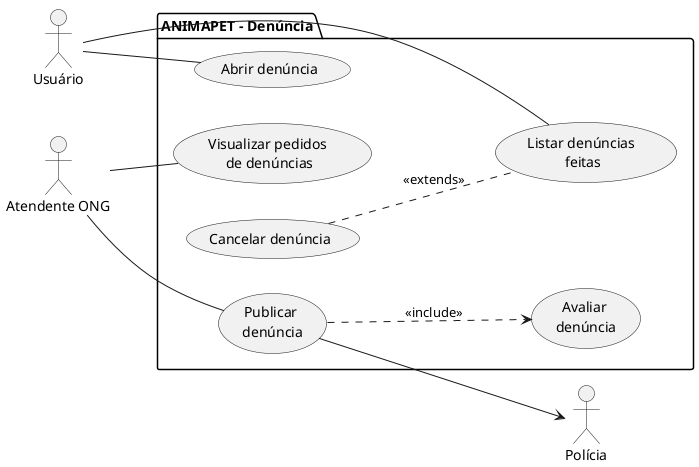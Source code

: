 @startuml denúncia

left to right direction

actor "Usuário" as user
actor "Polícia" as policia
actor "Atendente ONG" as ong

package "ANIMAPET - Denúncia" {

    usecase "Abrir denúncia" as denuncia
    usecase "Listar denúncias \nfeitas" as lista_denuncias
    usecase "Avaliar \ndenúncia" as avaliacao
    usecase "Visualizar pedidos \nde denúncias" as visualizar_pedidos_denuncias
    usecase "Publicar \ndenúncia" as denunciar
    usecase "Cancelar denúncia" as fechar_denuncia

    denunciar ..> avaliacao : <<include>>
    fechar_denuncia .. lista_denuncias : <<extends>>

}

user -- denuncia
user -- lista_denuncias
ong -- visualizar_pedidos_denuncias
ong -- denunciar
denunciar --> policia

@enduml